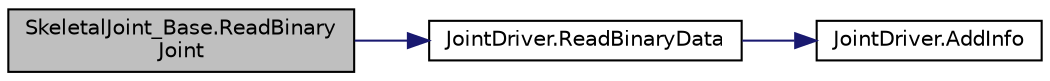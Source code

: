 digraph "SkeletalJoint_Base.ReadBinaryJoint"
{
  edge [fontname="Helvetica",fontsize="10",labelfontname="Helvetica",labelfontsize="10"];
  node [fontname="Helvetica",fontsize="10",shape=record];
  rankdir="LR";
  Node12 [label="SkeletalJoint_Base.ReadBinary\lJoint",height=0.2,width=0.4,color="black", fillcolor="grey75", style="filled", fontcolor="black"];
  Node12 -> Node13 [color="midnightblue",fontsize="10",style="solid",fontname="Helvetica"];
  Node13 [label="JointDriver.ReadBinaryData",height=0.2,width=0.4,color="black", fillcolor="white", style="filled",URL="$class_joint_driver.html#a1db6f1668ea9122fb0e5d3f0aaa3f621",tooltip="Reads the binary representation of this driver from the stream. "];
  Node13 -> Node14 [color="midnightblue",fontsize="10",style="solid",fontname="Helvetica"];
  Node14 [label="JointDriver.AddInfo",height=0.2,width=0.4,color="black", fillcolor="white", style="filled",URL="$class_joint_driver.html#a7b35af4634caa4dbcbe3cd88ba365a68",tooltip="Adds the given joint driver metadata object to this driver, or replaces the existing metadata of the ..."];
}
